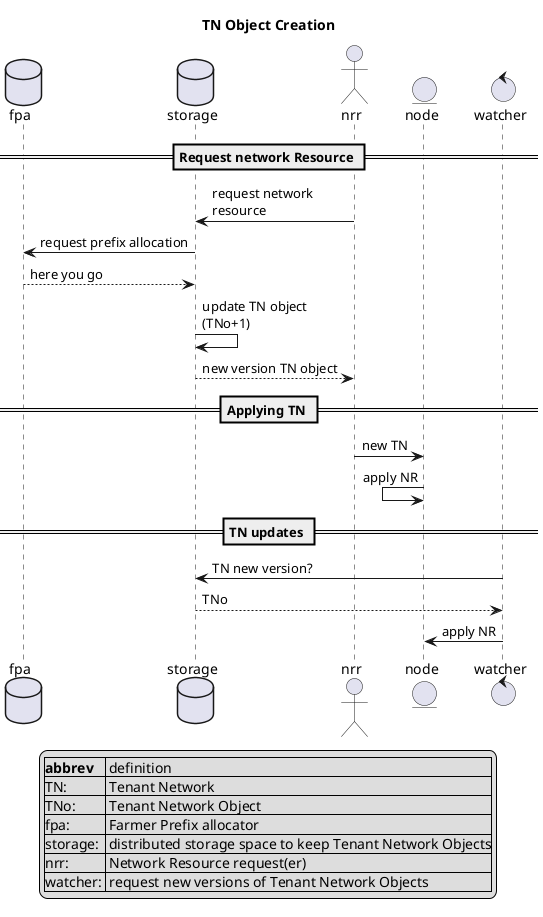 @startuml
title TN Object Creation
' fpa : Farmer Prefix Allocator
database fpa
' storage: TN Object storage
database storage
' nrr : Network Resource Request
actor nrr
' node : 0-OS
entity node
' 
control watcher

== Request network Resource ==
nrr -> storage : request network\nresource
storage -> fpa : request prefix allocation
fpa --> storage : here you go
storage->storage :update TN object\n(TNo+1)
storage --> nrr : new version TN object
== Applying TN == 
nrr -> node : new TN
node <- node : apply NR
== TN updates ==
watcher -> storage : TN new version?
watcher <-- storage : TNo
watcher -> node : apply NR


legend
|=abbrev  | definition   |
|TN:      | Tenant Network|
|TNo:     | Tenant Network Object |
|fpa:     | Farmer Prefix allocator|
|storage: | distributed storage space to keep Tenant Network Objects|
|nrr:     | Network Resource request(er)|
|watcher: | request new versions of Tenant Network Objects|
endlegend
@enduml